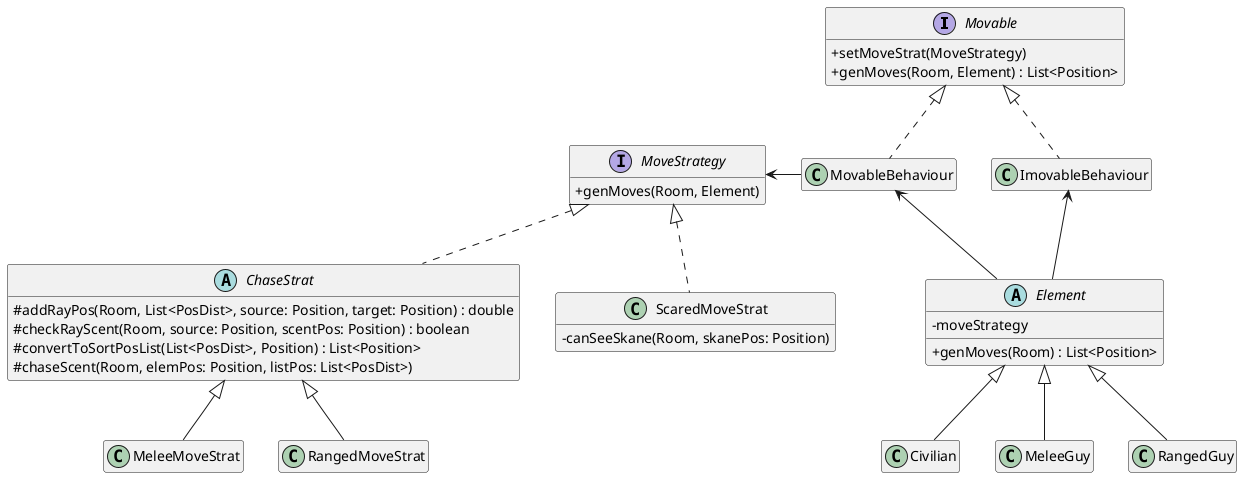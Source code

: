 @startuml

hide empty members
skinparam classAttributeIconSize 0
skinparam linetype polyline
skinparam shadowing false

interface Movable {
  + setMoveStrat(MoveStrategy)
  + genMoves(Room, Element) : List<Position>
}

abstract class Element {
- moveStrategy
+ genMoves(Room) : List<Position>
}

class ImovableBehaviour {}
class MovableBehaviour {}
class Civilian {}
class MeleeGuy {}
class RangedGuy {}

interface MoveStrategy {
+ genMoves(Room, Element)
}

abstract class ChaseStrat {
# addRayPos(Room, List<PosDist>, source: Position, target: Position) : double
# checkRayScent(Room, source: Position, scentPos: Position) : boolean
# convertToSortPosList(List<PosDist>, Position) : List<Position>
# chaseScent(Room, elemPos: Position, listPos: List<PosDist>)
}
class MeleeMoveStrat {}
class RangedMoveStrat {}
class ScaredMoveStrat {
- canSeeSkane(Room, skanePos: Position)
}

ImovableBehaviour .up.^ Movable
MovableBehaviour .up.^ Movable

Element -up-> ImovableBehaviour
Element -up-> MovableBehaviour

Civilian -up-^ Element
MeleeGuy -up-^ Element
RangedGuy -up-^ Element

ChaseStrat .up.^ MoveStrategy
ScaredMoveStrat .up.^ MoveStrategy
MeleeMoveStrat -up-^ ChaseStrat
RangedMoveStrat -up-^ ChaseStrat

MovableBehaviour -left-> MoveStrategy 

@enduml

